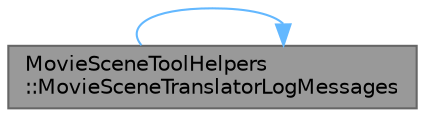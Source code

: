digraph "MovieSceneToolHelpers::MovieSceneTranslatorLogMessages"
{
 // INTERACTIVE_SVG=YES
 // LATEX_PDF_SIZE
  bgcolor="transparent";
  edge [fontname=Helvetica,fontsize=10,labelfontname=Helvetica,labelfontsize=10];
  node [fontname=Helvetica,fontsize=10,shape=box,height=0.2,width=0.4];
  rankdir="LR";
  Node1 [id="Node000001",label="MovieSceneToolHelpers\l::MovieSceneTranslatorLogMessages",height=0.2,width=0.4,color="gray40", fillcolor="grey60", style="filled", fontcolor="black",tooltip="Log messages and display error message window for MovieScene translators."];
  Node1 -> Node1 [id="edge1_Node000001_Node000001",color="steelblue1",style="solid",tooltip=" "];
}
